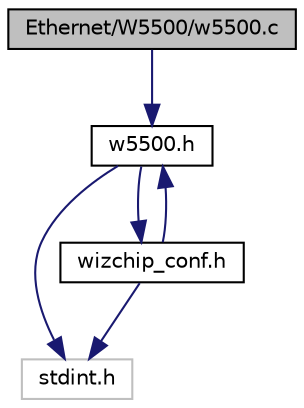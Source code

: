digraph "Ethernet/W5500/w5500.c"
{
 // LATEX_PDF_SIZE
  edge [fontname="Helvetica",fontsize="10",labelfontname="Helvetica",labelfontsize="10"];
  node [fontname="Helvetica",fontsize="10",shape=record];
  Node1 [label="Ethernet/W5500/w5500.c",height=0.2,width=0.4,color="black", fillcolor="grey75", style="filled", fontcolor="black",tooltip="W5500 HAL Interface."];
  Node1 -> Node2 [color="midnightblue",fontsize="10",style="solid",fontname="Helvetica"];
  Node2 [label="w5500.h",height=0.2,width=0.4,color="black", fillcolor="white", style="filled",URL="$w5500_8h.html",tooltip="W5500 HAL Header File."];
  Node2 -> Node3 [color="midnightblue",fontsize="10",style="solid",fontname="Helvetica"];
  Node3 [label="stdint.h",height=0.2,width=0.4,color="grey75", fillcolor="white", style="filled",tooltip=" "];
  Node2 -> Node4 [color="midnightblue",fontsize="10",style="solid",fontname="Helvetica"];
  Node4 [label="wizchip_conf.h",height=0.2,width=0.4,color="black", fillcolor="white", style="filled",URL="$wizchip__conf_8h.html",tooltip="WIZCHIP Config Header File."];
  Node4 -> Node3 [color="midnightblue",fontsize="10",style="solid",fontname="Helvetica"];
  Node4 -> Node2 [color="midnightblue",fontsize="10",style="solid",fontname="Helvetica"];
}
